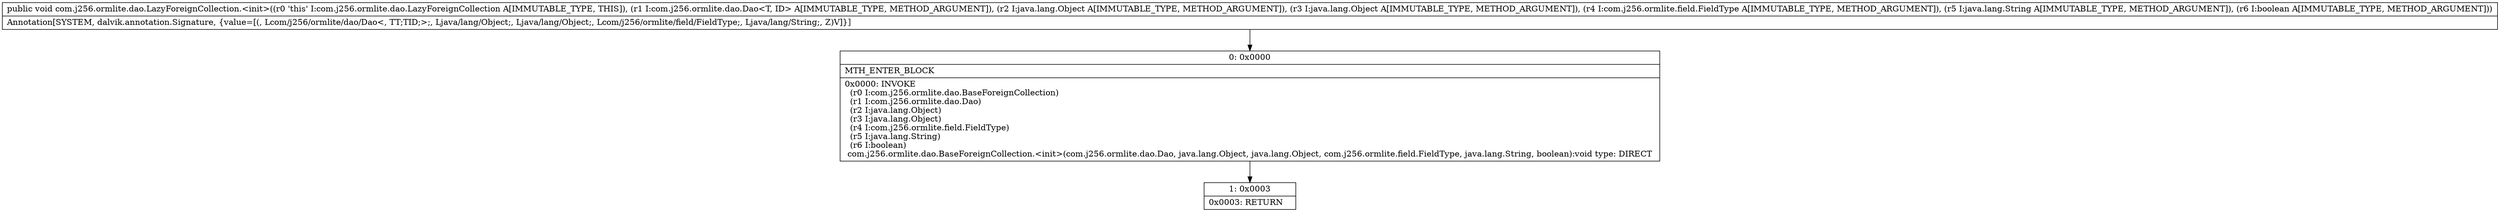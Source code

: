 digraph "CFG forcom.j256.ormlite.dao.LazyForeignCollection.\<init\>(Lcom\/j256\/ormlite\/dao\/Dao;Ljava\/lang\/Object;Ljava\/lang\/Object;Lcom\/j256\/ormlite\/field\/FieldType;Ljava\/lang\/String;Z)V" {
Node_0 [shape=record,label="{0\:\ 0x0000|MTH_ENTER_BLOCK\l|0x0000: INVOKE  \l  (r0 I:com.j256.ormlite.dao.BaseForeignCollection)\l  (r1 I:com.j256.ormlite.dao.Dao)\l  (r2 I:java.lang.Object)\l  (r3 I:java.lang.Object)\l  (r4 I:com.j256.ormlite.field.FieldType)\l  (r5 I:java.lang.String)\l  (r6 I:boolean)\l com.j256.ormlite.dao.BaseForeignCollection.\<init\>(com.j256.ormlite.dao.Dao, java.lang.Object, java.lang.Object, com.j256.ormlite.field.FieldType, java.lang.String, boolean):void type: DIRECT \l}"];
Node_1 [shape=record,label="{1\:\ 0x0003|0x0003: RETURN   \l}"];
MethodNode[shape=record,label="{public void com.j256.ormlite.dao.LazyForeignCollection.\<init\>((r0 'this' I:com.j256.ormlite.dao.LazyForeignCollection A[IMMUTABLE_TYPE, THIS]), (r1 I:com.j256.ormlite.dao.Dao\<T, ID\> A[IMMUTABLE_TYPE, METHOD_ARGUMENT]), (r2 I:java.lang.Object A[IMMUTABLE_TYPE, METHOD_ARGUMENT]), (r3 I:java.lang.Object A[IMMUTABLE_TYPE, METHOD_ARGUMENT]), (r4 I:com.j256.ormlite.field.FieldType A[IMMUTABLE_TYPE, METHOD_ARGUMENT]), (r5 I:java.lang.String A[IMMUTABLE_TYPE, METHOD_ARGUMENT]), (r6 I:boolean A[IMMUTABLE_TYPE, METHOD_ARGUMENT]))  | Annotation[SYSTEM, dalvik.annotation.Signature, \{value=[(, Lcom\/j256\/ormlite\/dao\/Dao\<, TT;TID;\>;, Ljava\/lang\/Object;, Ljava\/lang\/Object;, Lcom\/j256\/ormlite\/field\/FieldType;, Ljava\/lang\/String;, Z)V]\}]\l}"];
MethodNode -> Node_0;
Node_0 -> Node_1;
}

